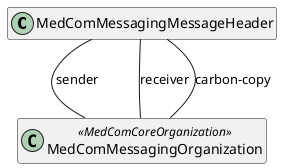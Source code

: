 @startuml MedComMessageHeader

hide empty members

class "MedComMessagingMessageHeader" as messageHeader
class "MedComMessagingOrganization" as organization <<MedComCoreOrganization>>


messageHeader -- organization : "sender"
messageHeader -- organization : "receiver"
messageHeader -- organization : "carbon-copy"

@enduml
